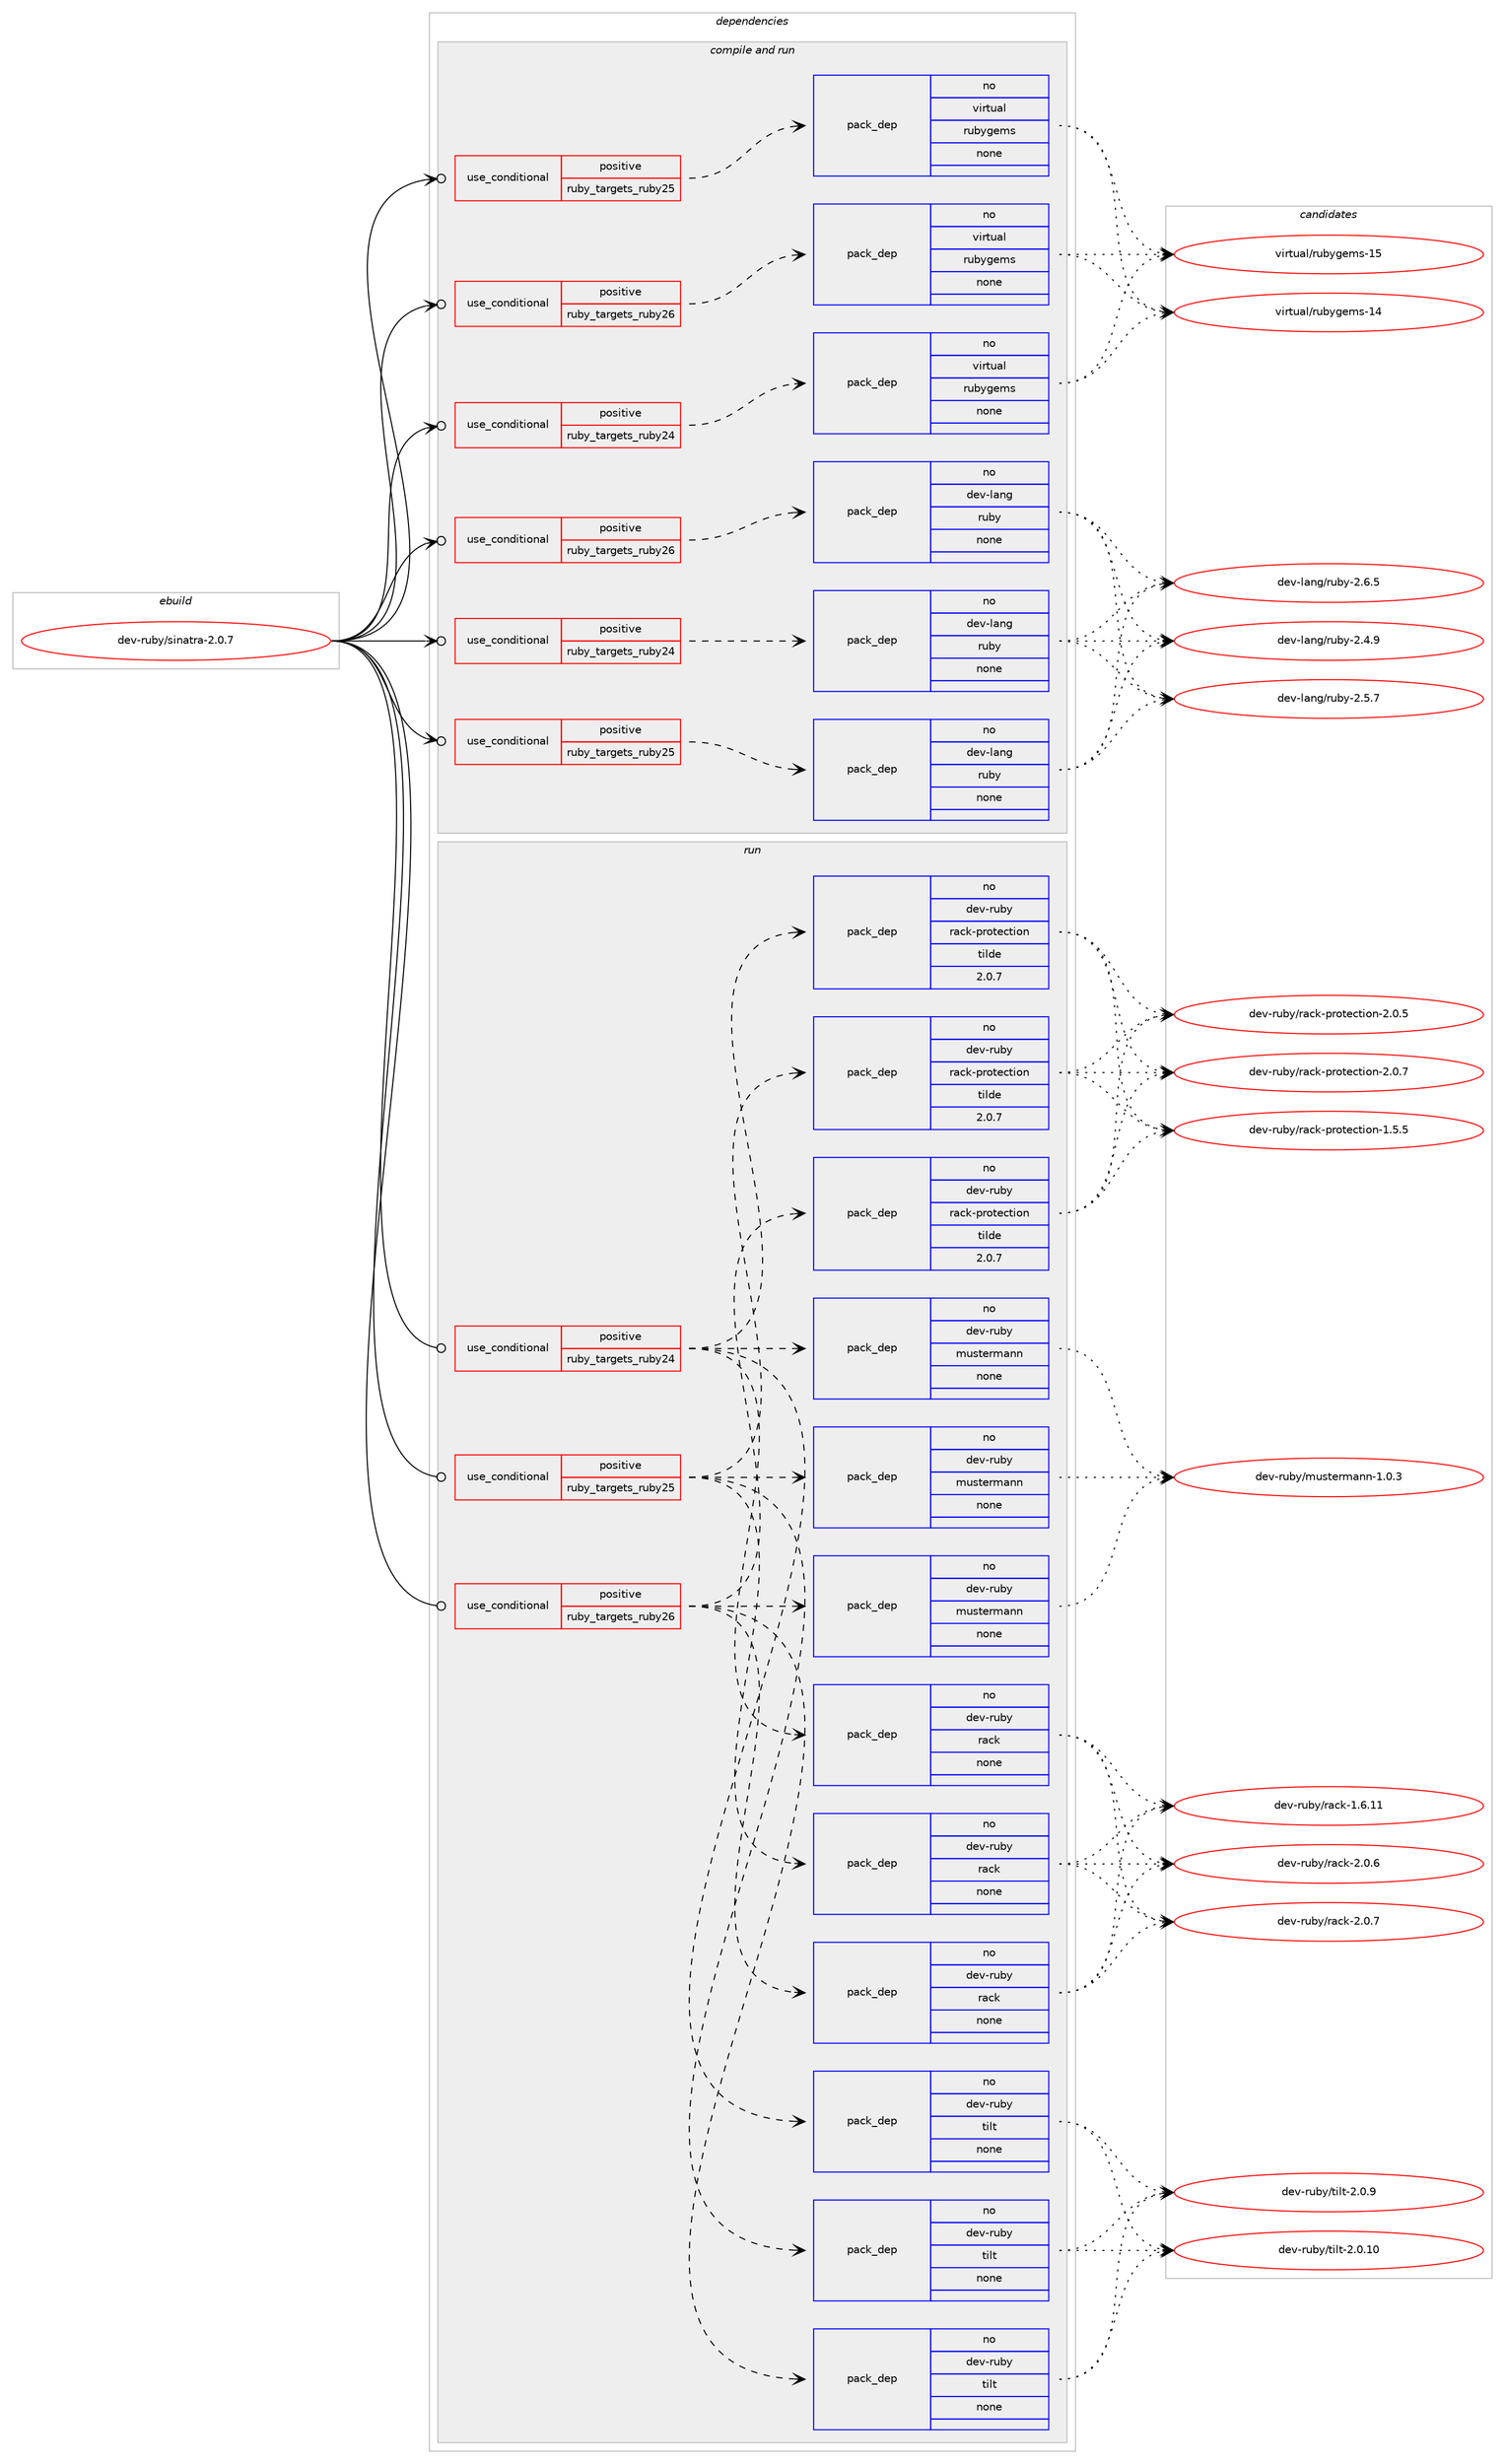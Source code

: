 digraph prolog {

# *************
# Graph options
# *************

newrank=true;
concentrate=true;
compound=true;
graph [rankdir=LR,fontname=Helvetica,fontsize=10,ranksep=1.5];#, ranksep=2.5, nodesep=0.2];
edge  [arrowhead=vee];
node  [fontname=Helvetica,fontsize=10];

# **********
# The ebuild
# **********

subgraph cluster_leftcol {
color=gray;
rank=same;
label=<<i>ebuild</i>>;
id [label="dev-ruby/sinatra-2.0.7", color=red, width=4, href="../dev-ruby/sinatra-2.0.7.svg"];
}

# ****************
# The dependencies
# ****************

subgraph cluster_midcol {
color=gray;
label=<<i>dependencies</i>>;
subgraph cluster_compile {
fillcolor="#eeeeee";
style=filled;
label=<<i>compile</i>>;
}
subgraph cluster_compileandrun {
fillcolor="#eeeeee";
style=filled;
label=<<i>compile and run</i>>;
subgraph cond178085 {
dependency716916 [label=<<TABLE BORDER="0" CELLBORDER="1" CELLSPACING="0" CELLPADDING="4"><TR><TD ROWSPAN="3" CELLPADDING="10">use_conditional</TD></TR><TR><TD>positive</TD></TR><TR><TD>ruby_targets_ruby24</TD></TR></TABLE>>, shape=none, color=red];
subgraph pack526785 {
dependency716917 [label=<<TABLE BORDER="0" CELLBORDER="1" CELLSPACING="0" CELLPADDING="4" WIDTH="220"><TR><TD ROWSPAN="6" CELLPADDING="30">pack_dep</TD></TR><TR><TD WIDTH="110">no</TD></TR><TR><TD>dev-lang</TD></TR><TR><TD>ruby</TD></TR><TR><TD>none</TD></TR><TR><TD></TD></TR></TABLE>>, shape=none, color=blue];
}
dependency716916:e -> dependency716917:w [weight=20,style="dashed",arrowhead="vee"];
}
id:e -> dependency716916:w [weight=20,style="solid",arrowhead="odotvee"];
subgraph cond178086 {
dependency716918 [label=<<TABLE BORDER="0" CELLBORDER="1" CELLSPACING="0" CELLPADDING="4"><TR><TD ROWSPAN="3" CELLPADDING="10">use_conditional</TD></TR><TR><TD>positive</TD></TR><TR><TD>ruby_targets_ruby24</TD></TR></TABLE>>, shape=none, color=red];
subgraph pack526786 {
dependency716919 [label=<<TABLE BORDER="0" CELLBORDER="1" CELLSPACING="0" CELLPADDING="4" WIDTH="220"><TR><TD ROWSPAN="6" CELLPADDING="30">pack_dep</TD></TR><TR><TD WIDTH="110">no</TD></TR><TR><TD>virtual</TD></TR><TR><TD>rubygems</TD></TR><TR><TD>none</TD></TR><TR><TD></TD></TR></TABLE>>, shape=none, color=blue];
}
dependency716918:e -> dependency716919:w [weight=20,style="dashed",arrowhead="vee"];
}
id:e -> dependency716918:w [weight=20,style="solid",arrowhead="odotvee"];
subgraph cond178087 {
dependency716920 [label=<<TABLE BORDER="0" CELLBORDER="1" CELLSPACING="0" CELLPADDING="4"><TR><TD ROWSPAN="3" CELLPADDING="10">use_conditional</TD></TR><TR><TD>positive</TD></TR><TR><TD>ruby_targets_ruby25</TD></TR></TABLE>>, shape=none, color=red];
subgraph pack526787 {
dependency716921 [label=<<TABLE BORDER="0" CELLBORDER="1" CELLSPACING="0" CELLPADDING="4" WIDTH="220"><TR><TD ROWSPAN="6" CELLPADDING="30">pack_dep</TD></TR><TR><TD WIDTH="110">no</TD></TR><TR><TD>dev-lang</TD></TR><TR><TD>ruby</TD></TR><TR><TD>none</TD></TR><TR><TD></TD></TR></TABLE>>, shape=none, color=blue];
}
dependency716920:e -> dependency716921:w [weight=20,style="dashed",arrowhead="vee"];
}
id:e -> dependency716920:w [weight=20,style="solid",arrowhead="odotvee"];
subgraph cond178088 {
dependency716922 [label=<<TABLE BORDER="0" CELLBORDER="1" CELLSPACING="0" CELLPADDING="4"><TR><TD ROWSPAN="3" CELLPADDING="10">use_conditional</TD></TR><TR><TD>positive</TD></TR><TR><TD>ruby_targets_ruby25</TD></TR></TABLE>>, shape=none, color=red];
subgraph pack526788 {
dependency716923 [label=<<TABLE BORDER="0" CELLBORDER="1" CELLSPACING="0" CELLPADDING="4" WIDTH="220"><TR><TD ROWSPAN="6" CELLPADDING="30">pack_dep</TD></TR><TR><TD WIDTH="110">no</TD></TR><TR><TD>virtual</TD></TR><TR><TD>rubygems</TD></TR><TR><TD>none</TD></TR><TR><TD></TD></TR></TABLE>>, shape=none, color=blue];
}
dependency716922:e -> dependency716923:w [weight=20,style="dashed",arrowhead="vee"];
}
id:e -> dependency716922:w [weight=20,style="solid",arrowhead="odotvee"];
subgraph cond178089 {
dependency716924 [label=<<TABLE BORDER="0" CELLBORDER="1" CELLSPACING="0" CELLPADDING="4"><TR><TD ROWSPAN="3" CELLPADDING="10">use_conditional</TD></TR><TR><TD>positive</TD></TR><TR><TD>ruby_targets_ruby26</TD></TR></TABLE>>, shape=none, color=red];
subgraph pack526789 {
dependency716925 [label=<<TABLE BORDER="0" CELLBORDER="1" CELLSPACING="0" CELLPADDING="4" WIDTH="220"><TR><TD ROWSPAN="6" CELLPADDING="30">pack_dep</TD></TR><TR><TD WIDTH="110">no</TD></TR><TR><TD>dev-lang</TD></TR><TR><TD>ruby</TD></TR><TR><TD>none</TD></TR><TR><TD></TD></TR></TABLE>>, shape=none, color=blue];
}
dependency716924:e -> dependency716925:w [weight=20,style="dashed",arrowhead="vee"];
}
id:e -> dependency716924:w [weight=20,style="solid",arrowhead="odotvee"];
subgraph cond178090 {
dependency716926 [label=<<TABLE BORDER="0" CELLBORDER="1" CELLSPACING="0" CELLPADDING="4"><TR><TD ROWSPAN="3" CELLPADDING="10">use_conditional</TD></TR><TR><TD>positive</TD></TR><TR><TD>ruby_targets_ruby26</TD></TR></TABLE>>, shape=none, color=red];
subgraph pack526790 {
dependency716927 [label=<<TABLE BORDER="0" CELLBORDER="1" CELLSPACING="0" CELLPADDING="4" WIDTH="220"><TR><TD ROWSPAN="6" CELLPADDING="30">pack_dep</TD></TR><TR><TD WIDTH="110">no</TD></TR><TR><TD>virtual</TD></TR><TR><TD>rubygems</TD></TR><TR><TD>none</TD></TR><TR><TD></TD></TR></TABLE>>, shape=none, color=blue];
}
dependency716926:e -> dependency716927:w [weight=20,style="dashed",arrowhead="vee"];
}
id:e -> dependency716926:w [weight=20,style="solid",arrowhead="odotvee"];
}
subgraph cluster_run {
fillcolor="#eeeeee";
style=filled;
label=<<i>run</i>>;
subgraph cond178091 {
dependency716928 [label=<<TABLE BORDER="0" CELLBORDER="1" CELLSPACING="0" CELLPADDING="4"><TR><TD ROWSPAN="3" CELLPADDING="10">use_conditional</TD></TR><TR><TD>positive</TD></TR><TR><TD>ruby_targets_ruby24</TD></TR></TABLE>>, shape=none, color=red];
subgraph pack526791 {
dependency716929 [label=<<TABLE BORDER="0" CELLBORDER="1" CELLSPACING="0" CELLPADDING="4" WIDTH="220"><TR><TD ROWSPAN="6" CELLPADDING="30">pack_dep</TD></TR><TR><TD WIDTH="110">no</TD></TR><TR><TD>dev-ruby</TD></TR><TR><TD>mustermann</TD></TR><TR><TD>none</TD></TR><TR><TD></TD></TR></TABLE>>, shape=none, color=blue];
}
dependency716928:e -> dependency716929:w [weight=20,style="dashed",arrowhead="vee"];
subgraph pack526792 {
dependency716930 [label=<<TABLE BORDER="0" CELLBORDER="1" CELLSPACING="0" CELLPADDING="4" WIDTH="220"><TR><TD ROWSPAN="6" CELLPADDING="30">pack_dep</TD></TR><TR><TD WIDTH="110">no</TD></TR><TR><TD>dev-ruby</TD></TR><TR><TD>rack</TD></TR><TR><TD>none</TD></TR><TR><TD></TD></TR></TABLE>>, shape=none, color=blue];
}
dependency716928:e -> dependency716930:w [weight=20,style="dashed",arrowhead="vee"];
subgraph pack526793 {
dependency716931 [label=<<TABLE BORDER="0" CELLBORDER="1" CELLSPACING="0" CELLPADDING="4" WIDTH="220"><TR><TD ROWSPAN="6" CELLPADDING="30">pack_dep</TD></TR><TR><TD WIDTH="110">no</TD></TR><TR><TD>dev-ruby</TD></TR><TR><TD>rack-protection</TD></TR><TR><TD>tilde</TD></TR><TR><TD>2.0.7</TD></TR></TABLE>>, shape=none, color=blue];
}
dependency716928:e -> dependency716931:w [weight=20,style="dashed",arrowhead="vee"];
subgraph pack526794 {
dependency716932 [label=<<TABLE BORDER="0" CELLBORDER="1" CELLSPACING="0" CELLPADDING="4" WIDTH="220"><TR><TD ROWSPAN="6" CELLPADDING="30">pack_dep</TD></TR><TR><TD WIDTH="110">no</TD></TR><TR><TD>dev-ruby</TD></TR><TR><TD>tilt</TD></TR><TR><TD>none</TD></TR><TR><TD></TD></TR></TABLE>>, shape=none, color=blue];
}
dependency716928:e -> dependency716932:w [weight=20,style="dashed",arrowhead="vee"];
}
id:e -> dependency716928:w [weight=20,style="solid",arrowhead="odot"];
subgraph cond178092 {
dependency716933 [label=<<TABLE BORDER="0" CELLBORDER="1" CELLSPACING="0" CELLPADDING="4"><TR><TD ROWSPAN="3" CELLPADDING="10">use_conditional</TD></TR><TR><TD>positive</TD></TR><TR><TD>ruby_targets_ruby25</TD></TR></TABLE>>, shape=none, color=red];
subgraph pack526795 {
dependency716934 [label=<<TABLE BORDER="0" CELLBORDER="1" CELLSPACING="0" CELLPADDING="4" WIDTH="220"><TR><TD ROWSPAN="6" CELLPADDING="30">pack_dep</TD></TR><TR><TD WIDTH="110">no</TD></TR><TR><TD>dev-ruby</TD></TR><TR><TD>mustermann</TD></TR><TR><TD>none</TD></TR><TR><TD></TD></TR></TABLE>>, shape=none, color=blue];
}
dependency716933:e -> dependency716934:w [weight=20,style="dashed",arrowhead="vee"];
subgraph pack526796 {
dependency716935 [label=<<TABLE BORDER="0" CELLBORDER="1" CELLSPACING="0" CELLPADDING="4" WIDTH="220"><TR><TD ROWSPAN="6" CELLPADDING="30">pack_dep</TD></TR><TR><TD WIDTH="110">no</TD></TR><TR><TD>dev-ruby</TD></TR><TR><TD>rack</TD></TR><TR><TD>none</TD></TR><TR><TD></TD></TR></TABLE>>, shape=none, color=blue];
}
dependency716933:e -> dependency716935:w [weight=20,style="dashed",arrowhead="vee"];
subgraph pack526797 {
dependency716936 [label=<<TABLE BORDER="0" CELLBORDER="1" CELLSPACING="0" CELLPADDING="4" WIDTH="220"><TR><TD ROWSPAN="6" CELLPADDING="30">pack_dep</TD></TR><TR><TD WIDTH="110">no</TD></TR><TR><TD>dev-ruby</TD></TR><TR><TD>rack-protection</TD></TR><TR><TD>tilde</TD></TR><TR><TD>2.0.7</TD></TR></TABLE>>, shape=none, color=blue];
}
dependency716933:e -> dependency716936:w [weight=20,style="dashed",arrowhead="vee"];
subgraph pack526798 {
dependency716937 [label=<<TABLE BORDER="0" CELLBORDER="1" CELLSPACING="0" CELLPADDING="4" WIDTH="220"><TR><TD ROWSPAN="6" CELLPADDING="30">pack_dep</TD></TR><TR><TD WIDTH="110">no</TD></TR><TR><TD>dev-ruby</TD></TR><TR><TD>tilt</TD></TR><TR><TD>none</TD></TR><TR><TD></TD></TR></TABLE>>, shape=none, color=blue];
}
dependency716933:e -> dependency716937:w [weight=20,style="dashed",arrowhead="vee"];
}
id:e -> dependency716933:w [weight=20,style="solid",arrowhead="odot"];
subgraph cond178093 {
dependency716938 [label=<<TABLE BORDER="0" CELLBORDER="1" CELLSPACING="0" CELLPADDING="4"><TR><TD ROWSPAN="3" CELLPADDING="10">use_conditional</TD></TR><TR><TD>positive</TD></TR><TR><TD>ruby_targets_ruby26</TD></TR></TABLE>>, shape=none, color=red];
subgraph pack526799 {
dependency716939 [label=<<TABLE BORDER="0" CELLBORDER="1" CELLSPACING="0" CELLPADDING="4" WIDTH="220"><TR><TD ROWSPAN="6" CELLPADDING="30">pack_dep</TD></TR><TR><TD WIDTH="110">no</TD></TR><TR><TD>dev-ruby</TD></TR><TR><TD>mustermann</TD></TR><TR><TD>none</TD></TR><TR><TD></TD></TR></TABLE>>, shape=none, color=blue];
}
dependency716938:e -> dependency716939:w [weight=20,style="dashed",arrowhead="vee"];
subgraph pack526800 {
dependency716940 [label=<<TABLE BORDER="0" CELLBORDER="1" CELLSPACING="0" CELLPADDING="4" WIDTH="220"><TR><TD ROWSPAN="6" CELLPADDING="30">pack_dep</TD></TR><TR><TD WIDTH="110">no</TD></TR><TR><TD>dev-ruby</TD></TR><TR><TD>rack</TD></TR><TR><TD>none</TD></TR><TR><TD></TD></TR></TABLE>>, shape=none, color=blue];
}
dependency716938:e -> dependency716940:w [weight=20,style="dashed",arrowhead="vee"];
subgraph pack526801 {
dependency716941 [label=<<TABLE BORDER="0" CELLBORDER="1" CELLSPACING="0" CELLPADDING="4" WIDTH="220"><TR><TD ROWSPAN="6" CELLPADDING="30">pack_dep</TD></TR><TR><TD WIDTH="110">no</TD></TR><TR><TD>dev-ruby</TD></TR><TR><TD>rack-protection</TD></TR><TR><TD>tilde</TD></TR><TR><TD>2.0.7</TD></TR></TABLE>>, shape=none, color=blue];
}
dependency716938:e -> dependency716941:w [weight=20,style="dashed",arrowhead="vee"];
subgraph pack526802 {
dependency716942 [label=<<TABLE BORDER="0" CELLBORDER="1" CELLSPACING="0" CELLPADDING="4" WIDTH="220"><TR><TD ROWSPAN="6" CELLPADDING="30">pack_dep</TD></TR><TR><TD WIDTH="110">no</TD></TR><TR><TD>dev-ruby</TD></TR><TR><TD>tilt</TD></TR><TR><TD>none</TD></TR><TR><TD></TD></TR></TABLE>>, shape=none, color=blue];
}
dependency716938:e -> dependency716942:w [weight=20,style="dashed",arrowhead="vee"];
}
id:e -> dependency716938:w [weight=20,style="solid",arrowhead="odot"];
}
}

# **************
# The candidates
# **************

subgraph cluster_choices {
rank=same;
color=gray;
label=<<i>candidates</i>>;

subgraph choice526785 {
color=black;
nodesep=1;
choice10010111845108971101034711411798121455046524657 [label="dev-lang/ruby-2.4.9", color=red, width=4,href="../dev-lang/ruby-2.4.9.svg"];
choice10010111845108971101034711411798121455046534655 [label="dev-lang/ruby-2.5.7", color=red, width=4,href="../dev-lang/ruby-2.5.7.svg"];
choice10010111845108971101034711411798121455046544653 [label="dev-lang/ruby-2.6.5", color=red, width=4,href="../dev-lang/ruby-2.6.5.svg"];
dependency716917:e -> choice10010111845108971101034711411798121455046524657:w [style=dotted,weight="100"];
dependency716917:e -> choice10010111845108971101034711411798121455046534655:w [style=dotted,weight="100"];
dependency716917:e -> choice10010111845108971101034711411798121455046544653:w [style=dotted,weight="100"];
}
subgraph choice526786 {
color=black;
nodesep=1;
choice118105114116117971084711411798121103101109115454952 [label="virtual/rubygems-14", color=red, width=4,href="../virtual/rubygems-14.svg"];
choice118105114116117971084711411798121103101109115454953 [label="virtual/rubygems-15", color=red, width=4,href="../virtual/rubygems-15.svg"];
dependency716919:e -> choice118105114116117971084711411798121103101109115454952:w [style=dotted,weight="100"];
dependency716919:e -> choice118105114116117971084711411798121103101109115454953:w [style=dotted,weight="100"];
}
subgraph choice526787 {
color=black;
nodesep=1;
choice10010111845108971101034711411798121455046524657 [label="dev-lang/ruby-2.4.9", color=red, width=4,href="../dev-lang/ruby-2.4.9.svg"];
choice10010111845108971101034711411798121455046534655 [label="dev-lang/ruby-2.5.7", color=red, width=4,href="../dev-lang/ruby-2.5.7.svg"];
choice10010111845108971101034711411798121455046544653 [label="dev-lang/ruby-2.6.5", color=red, width=4,href="../dev-lang/ruby-2.6.5.svg"];
dependency716921:e -> choice10010111845108971101034711411798121455046524657:w [style=dotted,weight="100"];
dependency716921:e -> choice10010111845108971101034711411798121455046534655:w [style=dotted,weight="100"];
dependency716921:e -> choice10010111845108971101034711411798121455046544653:w [style=dotted,weight="100"];
}
subgraph choice526788 {
color=black;
nodesep=1;
choice118105114116117971084711411798121103101109115454952 [label="virtual/rubygems-14", color=red, width=4,href="../virtual/rubygems-14.svg"];
choice118105114116117971084711411798121103101109115454953 [label="virtual/rubygems-15", color=red, width=4,href="../virtual/rubygems-15.svg"];
dependency716923:e -> choice118105114116117971084711411798121103101109115454952:w [style=dotted,weight="100"];
dependency716923:e -> choice118105114116117971084711411798121103101109115454953:w [style=dotted,weight="100"];
}
subgraph choice526789 {
color=black;
nodesep=1;
choice10010111845108971101034711411798121455046524657 [label="dev-lang/ruby-2.4.9", color=red, width=4,href="../dev-lang/ruby-2.4.9.svg"];
choice10010111845108971101034711411798121455046534655 [label="dev-lang/ruby-2.5.7", color=red, width=4,href="../dev-lang/ruby-2.5.7.svg"];
choice10010111845108971101034711411798121455046544653 [label="dev-lang/ruby-2.6.5", color=red, width=4,href="../dev-lang/ruby-2.6.5.svg"];
dependency716925:e -> choice10010111845108971101034711411798121455046524657:w [style=dotted,weight="100"];
dependency716925:e -> choice10010111845108971101034711411798121455046534655:w [style=dotted,weight="100"];
dependency716925:e -> choice10010111845108971101034711411798121455046544653:w [style=dotted,weight="100"];
}
subgraph choice526790 {
color=black;
nodesep=1;
choice118105114116117971084711411798121103101109115454952 [label="virtual/rubygems-14", color=red, width=4,href="../virtual/rubygems-14.svg"];
choice118105114116117971084711411798121103101109115454953 [label="virtual/rubygems-15", color=red, width=4,href="../virtual/rubygems-15.svg"];
dependency716927:e -> choice118105114116117971084711411798121103101109115454952:w [style=dotted,weight="100"];
dependency716927:e -> choice118105114116117971084711411798121103101109115454953:w [style=dotted,weight="100"];
}
subgraph choice526791 {
color=black;
nodesep=1;
choice10010111845114117981214710911711511610111410997110110454946484651 [label="dev-ruby/mustermann-1.0.3", color=red, width=4,href="../dev-ruby/mustermann-1.0.3.svg"];
dependency716929:e -> choice10010111845114117981214710911711511610111410997110110454946484651:w [style=dotted,weight="100"];
}
subgraph choice526792 {
color=black;
nodesep=1;
choice100101118451141179812147114979910745494654464949 [label="dev-ruby/rack-1.6.11", color=red, width=4,href="../dev-ruby/rack-1.6.11.svg"];
choice1001011184511411798121471149799107455046484654 [label="dev-ruby/rack-2.0.6", color=red, width=4,href="../dev-ruby/rack-2.0.6.svg"];
choice1001011184511411798121471149799107455046484655 [label="dev-ruby/rack-2.0.7", color=red, width=4,href="../dev-ruby/rack-2.0.7.svg"];
dependency716930:e -> choice100101118451141179812147114979910745494654464949:w [style=dotted,weight="100"];
dependency716930:e -> choice1001011184511411798121471149799107455046484654:w [style=dotted,weight="100"];
dependency716930:e -> choice1001011184511411798121471149799107455046484655:w [style=dotted,weight="100"];
}
subgraph choice526793 {
color=black;
nodesep=1;
choice10010111845114117981214711497991074511211411111610199116105111110454946534653 [label="dev-ruby/rack-protection-1.5.5", color=red, width=4,href="../dev-ruby/rack-protection-1.5.5.svg"];
choice10010111845114117981214711497991074511211411111610199116105111110455046484653 [label="dev-ruby/rack-protection-2.0.5", color=red, width=4,href="../dev-ruby/rack-protection-2.0.5.svg"];
choice10010111845114117981214711497991074511211411111610199116105111110455046484655 [label="dev-ruby/rack-protection-2.0.7", color=red, width=4,href="../dev-ruby/rack-protection-2.0.7.svg"];
dependency716931:e -> choice10010111845114117981214711497991074511211411111610199116105111110454946534653:w [style=dotted,weight="100"];
dependency716931:e -> choice10010111845114117981214711497991074511211411111610199116105111110455046484653:w [style=dotted,weight="100"];
dependency716931:e -> choice10010111845114117981214711497991074511211411111610199116105111110455046484655:w [style=dotted,weight="100"];
}
subgraph choice526794 {
color=black;
nodesep=1;
choice10010111845114117981214711610510811645504648464948 [label="dev-ruby/tilt-2.0.10", color=red, width=4,href="../dev-ruby/tilt-2.0.10.svg"];
choice100101118451141179812147116105108116455046484657 [label="dev-ruby/tilt-2.0.9", color=red, width=4,href="../dev-ruby/tilt-2.0.9.svg"];
dependency716932:e -> choice10010111845114117981214711610510811645504648464948:w [style=dotted,weight="100"];
dependency716932:e -> choice100101118451141179812147116105108116455046484657:w [style=dotted,weight="100"];
}
subgraph choice526795 {
color=black;
nodesep=1;
choice10010111845114117981214710911711511610111410997110110454946484651 [label="dev-ruby/mustermann-1.0.3", color=red, width=4,href="../dev-ruby/mustermann-1.0.3.svg"];
dependency716934:e -> choice10010111845114117981214710911711511610111410997110110454946484651:w [style=dotted,weight="100"];
}
subgraph choice526796 {
color=black;
nodesep=1;
choice100101118451141179812147114979910745494654464949 [label="dev-ruby/rack-1.6.11", color=red, width=4,href="../dev-ruby/rack-1.6.11.svg"];
choice1001011184511411798121471149799107455046484654 [label="dev-ruby/rack-2.0.6", color=red, width=4,href="../dev-ruby/rack-2.0.6.svg"];
choice1001011184511411798121471149799107455046484655 [label="dev-ruby/rack-2.0.7", color=red, width=4,href="../dev-ruby/rack-2.0.7.svg"];
dependency716935:e -> choice100101118451141179812147114979910745494654464949:w [style=dotted,weight="100"];
dependency716935:e -> choice1001011184511411798121471149799107455046484654:w [style=dotted,weight="100"];
dependency716935:e -> choice1001011184511411798121471149799107455046484655:w [style=dotted,weight="100"];
}
subgraph choice526797 {
color=black;
nodesep=1;
choice10010111845114117981214711497991074511211411111610199116105111110454946534653 [label="dev-ruby/rack-protection-1.5.5", color=red, width=4,href="../dev-ruby/rack-protection-1.5.5.svg"];
choice10010111845114117981214711497991074511211411111610199116105111110455046484653 [label="dev-ruby/rack-protection-2.0.5", color=red, width=4,href="../dev-ruby/rack-protection-2.0.5.svg"];
choice10010111845114117981214711497991074511211411111610199116105111110455046484655 [label="dev-ruby/rack-protection-2.0.7", color=red, width=4,href="../dev-ruby/rack-protection-2.0.7.svg"];
dependency716936:e -> choice10010111845114117981214711497991074511211411111610199116105111110454946534653:w [style=dotted,weight="100"];
dependency716936:e -> choice10010111845114117981214711497991074511211411111610199116105111110455046484653:w [style=dotted,weight="100"];
dependency716936:e -> choice10010111845114117981214711497991074511211411111610199116105111110455046484655:w [style=dotted,weight="100"];
}
subgraph choice526798 {
color=black;
nodesep=1;
choice10010111845114117981214711610510811645504648464948 [label="dev-ruby/tilt-2.0.10", color=red, width=4,href="../dev-ruby/tilt-2.0.10.svg"];
choice100101118451141179812147116105108116455046484657 [label="dev-ruby/tilt-2.0.9", color=red, width=4,href="../dev-ruby/tilt-2.0.9.svg"];
dependency716937:e -> choice10010111845114117981214711610510811645504648464948:w [style=dotted,weight="100"];
dependency716937:e -> choice100101118451141179812147116105108116455046484657:w [style=dotted,weight="100"];
}
subgraph choice526799 {
color=black;
nodesep=1;
choice10010111845114117981214710911711511610111410997110110454946484651 [label="dev-ruby/mustermann-1.0.3", color=red, width=4,href="../dev-ruby/mustermann-1.0.3.svg"];
dependency716939:e -> choice10010111845114117981214710911711511610111410997110110454946484651:w [style=dotted,weight="100"];
}
subgraph choice526800 {
color=black;
nodesep=1;
choice100101118451141179812147114979910745494654464949 [label="dev-ruby/rack-1.6.11", color=red, width=4,href="../dev-ruby/rack-1.6.11.svg"];
choice1001011184511411798121471149799107455046484654 [label="dev-ruby/rack-2.0.6", color=red, width=4,href="../dev-ruby/rack-2.0.6.svg"];
choice1001011184511411798121471149799107455046484655 [label="dev-ruby/rack-2.0.7", color=red, width=4,href="../dev-ruby/rack-2.0.7.svg"];
dependency716940:e -> choice100101118451141179812147114979910745494654464949:w [style=dotted,weight="100"];
dependency716940:e -> choice1001011184511411798121471149799107455046484654:w [style=dotted,weight="100"];
dependency716940:e -> choice1001011184511411798121471149799107455046484655:w [style=dotted,weight="100"];
}
subgraph choice526801 {
color=black;
nodesep=1;
choice10010111845114117981214711497991074511211411111610199116105111110454946534653 [label="dev-ruby/rack-protection-1.5.5", color=red, width=4,href="../dev-ruby/rack-protection-1.5.5.svg"];
choice10010111845114117981214711497991074511211411111610199116105111110455046484653 [label="dev-ruby/rack-protection-2.0.5", color=red, width=4,href="../dev-ruby/rack-protection-2.0.5.svg"];
choice10010111845114117981214711497991074511211411111610199116105111110455046484655 [label="dev-ruby/rack-protection-2.0.7", color=red, width=4,href="../dev-ruby/rack-protection-2.0.7.svg"];
dependency716941:e -> choice10010111845114117981214711497991074511211411111610199116105111110454946534653:w [style=dotted,weight="100"];
dependency716941:e -> choice10010111845114117981214711497991074511211411111610199116105111110455046484653:w [style=dotted,weight="100"];
dependency716941:e -> choice10010111845114117981214711497991074511211411111610199116105111110455046484655:w [style=dotted,weight="100"];
}
subgraph choice526802 {
color=black;
nodesep=1;
choice10010111845114117981214711610510811645504648464948 [label="dev-ruby/tilt-2.0.10", color=red, width=4,href="../dev-ruby/tilt-2.0.10.svg"];
choice100101118451141179812147116105108116455046484657 [label="dev-ruby/tilt-2.0.9", color=red, width=4,href="../dev-ruby/tilt-2.0.9.svg"];
dependency716942:e -> choice10010111845114117981214711610510811645504648464948:w [style=dotted,weight="100"];
dependency716942:e -> choice100101118451141179812147116105108116455046484657:w [style=dotted,weight="100"];
}
}

}
